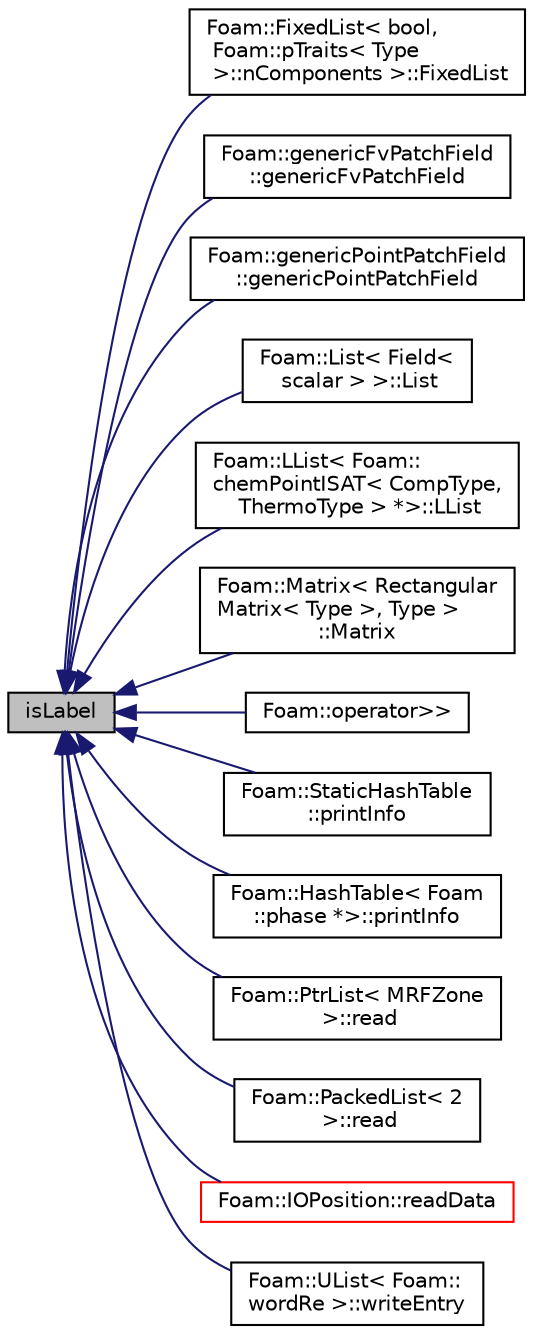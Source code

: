 digraph "isLabel"
{
  bgcolor="transparent";
  edge [fontname="Helvetica",fontsize="10",labelfontname="Helvetica",labelfontsize="10"];
  node [fontname="Helvetica",fontsize="10",shape=record];
  rankdir="LR";
  Node927 [label="isLabel",height=0.2,width=0.4,color="black", fillcolor="grey75", style="filled", fontcolor="black"];
  Node927 -> Node928 [dir="back",color="midnightblue",fontsize="10",style="solid",fontname="Helvetica"];
  Node928 [label="Foam::FixedList\< bool,\l Foam::pTraits\< Type\l \>::nComponents \>::FixedList",height=0.2,width=0.4,color="black",URL="$a27009.html#a96fc89cc5cd7ef81f0d49bfb25247021",tooltip="Construct from Istream. "];
  Node927 -> Node929 [dir="back",color="midnightblue",fontsize="10",style="solid",fontname="Helvetica"];
  Node929 [label="Foam::genericFvPatchField\l::genericFvPatchField",height=0.2,width=0.4,color="black",URL="$a24689.html#a55caa01e757d3893cd3a7034439317d9",tooltip="Construct from patch, internal field and dictionary. "];
  Node927 -> Node930 [dir="back",color="midnightblue",fontsize="10",style="solid",fontname="Helvetica"];
  Node930 [label="Foam::genericPointPatchField\l::genericPointPatchField",height=0.2,width=0.4,color="black",URL="$a24693.html#abb7dd7bf600b72b3b82ea631844b5eb3",tooltip="Construct from patch, internal field and dictionary. "];
  Node927 -> Node931 [dir="back",color="midnightblue",fontsize="10",style="solid",fontname="Helvetica"];
  Node931 [label="Foam::List\< Field\<\l scalar \> \>::List",height=0.2,width=0.4,color="black",URL="$a26833.html#a14f9ee6bb196d1f585f55ea49dc15a0c",tooltip="Construct from Istream. "];
  Node927 -> Node932 [dir="back",color="midnightblue",fontsize="10",style="solid",fontname="Helvetica"];
  Node932 [label="Foam::LList\< Foam::\lchemPointISAT\< CompType,\l ThermoType \> *\>::LList",height=0.2,width=0.4,color="black",URL="$a26905.html#aa632aa973f33404a158c0481ead8a78b",tooltip="Construct from Istream. "];
  Node927 -> Node933 [dir="back",color="midnightblue",fontsize="10",style="solid",fontname="Helvetica"];
  Node933 [label="Foam::Matrix\< Rectangular\lMatrix\< Type \>, Type \>\l::Matrix",height=0.2,width=0.4,color="black",URL="$a27889.html#aa92976d4353b6683c4f4b1b50a536502",tooltip="Construct from Istream. "];
  Node927 -> Node934 [dir="back",color="midnightblue",fontsize="10",style="solid",fontname="Helvetica"];
  Node934 [label="Foam::operator\>\>",height=0.2,width=0.4,color="black",URL="$a21851.html#ae138a2a110d0a07026967ee5edbf2e71"];
  Node927 -> Node935 [dir="back",color="midnightblue",fontsize="10",style="solid",fontname="Helvetica"];
  Node935 [label="Foam::StaticHashTable\l::printInfo",height=0.2,width=0.4,color="black",URL="$a26881.html#a4630bfbe0bfbb22452195c1644979442",tooltip="Print information. "];
  Node927 -> Node936 [dir="back",color="midnightblue",fontsize="10",style="solid",fontname="Helvetica"];
  Node936 [label="Foam::HashTable\< Foam\l::phase *\>::printInfo",height=0.2,width=0.4,color="black",URL="$a26841.html#a4630bfbe0bfbb22452195c1644979442",tooltip="Print information. "];
  Node927 -> Node937 [dir="back",color="midnightblue",fontsize="10",style="solid",fontname="Helvetica"];
  Node937 [label="Foam::PtrList\< MRFZone\l \>::read",height=0.2,width=0.4,color="black",URL="$a27029.html#a13f28f6f50da188010f20f60b92f4f39",tooltip="Read from Istream using given Istream constructor class. "];
  Node927 -> Node938 [dir="back",color="midnightblue",fontsize="10",style="solid",fontname="Helvetica"];
  Node938 [label="Foam::PackedList\< 2\l \>::read",height=0.2,width=0.4,color="black",URL="$a27053.html#a223c472410515286cf5050b0b7b37396",tooltip="Clear list and read from stream. "];
  Node927 -> Node939 [dir="back",color="midnightblue",fontsize="10",style="solid",fontname="Helvetica"];
  Node939 [label="Foam::IOPosition::readData",height=0.2,width=0.4,color="red",URL="$a24701.html#af01264cee7588de77f4021f7c9322549"];
  Node927 -> Node941 [dir="back",color="midnightblue",fontsize="10",style="solid",fontname="Helvetica"];
  Node941 [label="Foam::UList\< Foam::\lwordRe \>::writeEntry",height=0.2,width=0.4,color="black",URL="$a26837.html#ab40cda08e1d63badc1dbc7c31005601e",tooltip="Write the UList as a dictionary entry with keyword. "];
}

